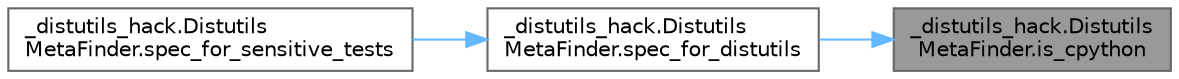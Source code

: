 digraph "_distutils_hack.DistutilsMetaFinder.is_cpython"
{
 // LATEX_PDF_SIZE
  bgcolor="transparent";
  edge [fontname=Helvetica,fontsize=10,labelfontname=Helvetica,labelfontsize=10];
  node [fontname=Helvetica,fontsize=10,shape=box,height=0.2,width=0.4];
  rankdir="RL";
  Node1 [id="Node000001",label="_distutils_hack.Distutils\lMetaFinder.is_cpython",height=0.2,width=0.4,color="gray40", fillcolor="grey60", style="filled", fontcolor="black",tooltip=" "];
  Node1 -> Node2 [id="edge1_Node000001_Node000002",dir="back",color="steelblue1",style="solid",tooltip=" "];
  Node2 [id="Node000002",label="_distutils_hack.Distutils\lMetaFinder.spec_for_distutils",height=0.2,width=0.4,color="grey40", fillcolor="white", style="filled",URL="$class__distutils__hack_1_1_distutils_meta_finder.html#a5ecde49f1c03dba7e47680b6528e46e1",tooltip=" "];
  Node2 -> Node3 [id="edge2_Node000002_Node000003",dir="back",color="steelblue1",style="solid",tooltip=" "];
  Node3 [id="Node000003",label="_distutils_hack.Distutils\lMetaFinder.spec_for_sensitive_tests",height=0.2,width=0.4,color="grey40", fillcolor="white", style="filled",URL="$class__distutils__hack_1_1_distutils_meta_finder.html#a5f46cfe1b9736215274f4ccce4080751",tooltip=" "];
}
